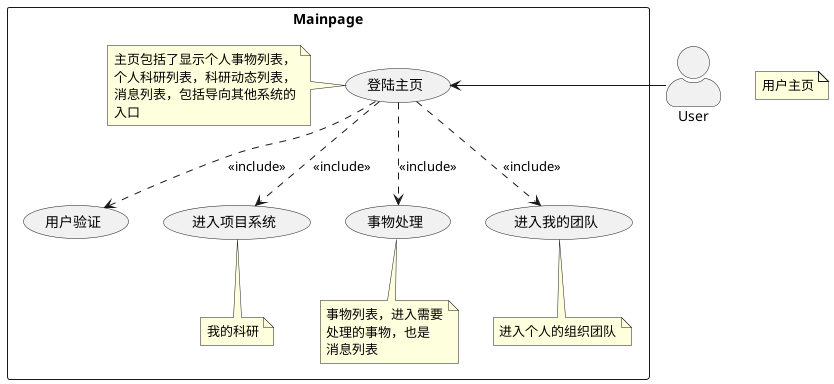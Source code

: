 @startuml mainpage
skinparam actorStyle awesome
note "用户主页" as n
:User: as user


rectangle Mainpage {
	(登陆主页) as loginMainPage
	note left of loginMainPage
		主页包括了显示个人事物列表，
		个人科研列表，科研动态列表，
		消息列表，包括导向其他系统的
		入口
	end note
	(用户验证) as usesrAuth
	(进入项目系统) as enterProject
	note bottom of enterProject
		我的科研
	end note
	(事物处理) as issues
	note bottom of issues
		事物列表，进入需要
		处理的事物，也是
		消息列表
	end note
	(进入我的团队) as organization
	note bottom of organization
		进入个人的组织团队
	end note

	loginMainPage ..> usesrAuth: <<include>>
	loginMainPage ..> enterProject: <<include>>
	loginMainPage ..> issues: <<include>>
	loginMainPage ..> organization: <<include>>
}

user -right-> loginMainPage
@enduml